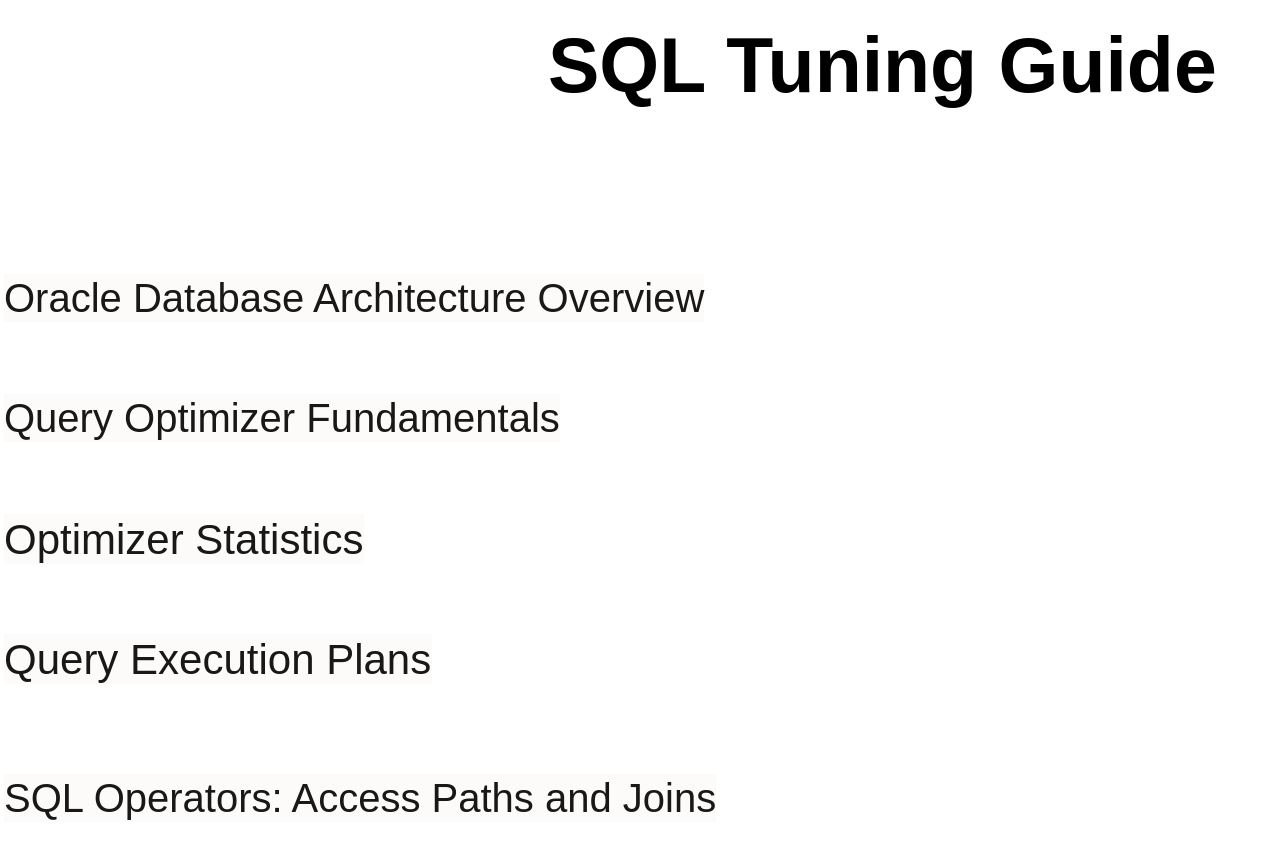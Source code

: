 <mxfile version="15.9.4" type="github" pages="3">
  <diagram id="xxkMFbhS_ljfOC89CWoo" name="overall">
    <mxGraphModel dx="2077" dy="1042" grid="1" gridSize="10" guides="1" tooltips="1" connect="1" arrows="1" fold="1" page="1" pageScale="1" pageWidth="1169" pageHeight="827" math="0" shadow="0">
      <root>
        <mxCell id="MH13Q9KeE9vLuWCFCkrq-0" />
        <mxCell id="MH13Q9KeE9vLuWCFCkrq-1" parent="MH13Q9KeE9vLuWCFCkrq-0" />
        <mxCell id="KoSHrV3W1d-s4DYCCpZp-0" value="&lt;meta charset=&quot;utf-8&quot;&gt;&lt;h1 style=&quot;box-sizing: border-box; font-size: 38.5px; margin: 0px; font-weight: 800; line-height: 1.25; background-color: transparent; padding: 2px 10px 8px 12px; font-style: normal; font-stretch: normal; letter-spacing: normal; text-align: left; max-width: 1296px; text-indent: 0px; text-transform: none; word-spacing: 0px;&quot;&gt;SQL Tuning Guide&lt;/h1&gt;" style="text;whiteSpace=wrap;html=1;fontColor=#000000;" vertex="1" parent="MH13Q9KeE9vLuWCFCkrq-1">
          <mxGeometry x="350" y="40" width="380" height="70" as="geometry" />
        </mxCell>
        <mxCell id="KoSHrV3W1d-s4DYCCpZp-1" value="&lt;meta charset=&quot;utf-8&quot; style=&quot;font-size: 20px;&quot;&gt;&lt;h2 id=&quot;TGSQL-GUID-EF45F82A-F17D-4C79-9B6A-8CBBB95F0684&quot; class=&quot;sect2&quot; style=&quot;box-sizing: border-box; font-weight: normal; line-height: 1.21; color: rgb(26, 24, 22); margin-top: 10px; margin-bottom: 10px; font-size: 20px; font-style: normal; font-stretch: normal; letter-spacing: normal; text-align: left; text-indent: 0px; text-transform: none; word-spacing: 0px; background-color: rgb(252, 251, 250);&quot;&gt;Query Optimizer Fundamentals&lt;/h2&gt;" style="text;whiteSpace=wrap;html=1;fontColor=#000000;fontSize=20;" vertex="1" parent="MH13Q9KeE9vLuWCFCkrq-1">
          <mxGeometry x="90" y="220" width="480" height="50" as="geometry" />
        </mxCell>
        <mxCell id="KoSHrV3W1d-s4DYCCpZp-2" value="&lt;meta charset=&quot;utf-8&quot; style=&quot;font-size: 21px;&quot;&gt;&lt;h2 id=&quot;TGSQL-GUID-BE44BB45-C061-4F3A-8F18-4AAC5F74C68A&quot; class=&quot;sect2&quot; style=&quot;box-sizing: border-box; font-weight: normal; line-height: 1.21; color: rgb(26, 24, 22); margin-top: 10px; margin-bottom: 10px; font-size: 21px; font-style: normal; font-stretch: normal; letter-spacing: normal; text-align: left; text-indent: 0px; text-transform: none; word-spacing: 0px; background-color: rgb(252, 251, 250);&quot;&gt;Query Execution Plans&lt;/h2&gt;" style="text;whiteSpace=wrap;html=1;fontSize=21;fontColor=#000000;" vertex="1" parent="MH13Q9KeE9vLuWCFCkrq-1">
          <mxGeometry x="90" y="340" width="360" height="70" as="geometry" />
        </mxCell>
        <mxCell id="KoSHrV3W1d-s4DYCCpZp-3" value="&lt;meta charset=&quot;utf-8&quot; style=&quot;font-size: 20px;&quot;&gt;&lt;h2 id=&quot;TGSQL-GUID-37BA8AC8-B8F5-402E-8398-552AFDACED8E&quot; class=&quot;sect2&quot; style=&quot;box-sizing: border-box; font-weight: normal; line-height: 1.21; color: rgb(26, 24, 22); margin-top: 10px; margin-bottom: 10px; font-size: 20px; font-style: normal; font-stretch: normal; letter-spacing: normal; text-align: left; text-indent: 0px; text-transform: none; word-spacing: 0px; background-color: rgb(252, 251, 250);&quot;&gt;SQL Operators: Access Paths and Joins&lt;/h2&gt;" style="text;whiteSpace=wrap;html=1;fontSize=20;fontColor=#000000;" vertex="1" parent="MH13Q9KeE9vLuWCFCkrq-1">
          <mxGeometry x="90" y="410" width="635" height="60" as="geometry" />
        </mxCell>
        <mxCell id="KoSHrV3W1d-s4DYCCpZp-4" value="&lt;meta charset=&quot;utf-8&quot; style=&quot;font-size: 21px;&quot;&gt;&lt;h2 id=&quot;TGSQL-GUID-0A2F3D52-A135-43E1-9CAB-55BFE068A297&quot; class=&quot;sect2&quot; style=&quot;box-sizing: border-box; font-weight: normal; line-height: 1.21; color: rgb(26, 24, 22); margin-top: 10px; margin-bottom: 10px; font-size: 21px; font-style: normal; font-stretch: normal; letter-spacing: normal; text-align: left; text-indent: 0px; text-transform: none; word-spacing: 0px; background-color: rgb(252, 251, 250);&quot;&gt;Optimizer Statistics&lt;/h2&gt;" style="text;whiteSpace=wrap;html=1;fontSize=21;fontColor=#000000;" vertex="1" parent="MH13Q9KeE9vLuWCFCkrq-1">
          <mxGeometry x="90" y="280" width="310" height="70" as="geometry" />
        </mxCell>
        <mxCell id="BIlU1STo-OUN1G-M9aQQ-1" value="&lt;h2 id=&quot;TGSQL-GUID-EF45F82A-F17D-4C79-9B6A-8CBBB95F0684&quot; class=&quot;sect2&quot; style=&quot;box-sizing: border-box ; font-weight: normal ; line-height: 1.21 ; color: rgb(26 , 24 , 22) ; margin-top: 10px ; margin-bottom: 10px ; font-size: 20px ; font-style: normal ; font-stretch: normal ; letter-spacing: normal ; text-align: left ; text-indent: 0px ; text-transform: none ; word-spacing: 0px ; background-color: rgb(252 , 251 , 250)&quot;&gt;Oracle Database Architecture Overview&lt;/h2&gt;" style="text;whiteSpace=wrap;html=1;fontColor=#000000;fontSize=20;" vertex="1" parent="MH13Q9KeE9vLuWCFCkrq-1">
          <mxGeometry x="90" y="160" width="480" height="50" as="geometry" />
        </mxCell>
      </root>
    </mxGraphModel>
  </diagram>
  <diagram id="9yYx3cWBsJKRU6WUZeX_" name="Query Optimizer Fundamental">
    <mxGraphModel dx="1780" dy="66" grid="1" gridSize="10" guides="1" tooltips="1" connect="1" arrows="1" fold="1" page="1" pageScale="1" pageWidth="1169" pageHeight="827" math="0" shadow="0">
      <root>
        <mxCell id="0" />
        <mxCell id="1" parent="0" />
        <mxCell id="gR8wkc3PYmkCXsu1GuSv-7" value="&lt;meta charset=&quot;utf-8&quot; style=&quot;font-size: 24px;&quot;&gt;&lt;h2 id=&quot;TGSQL-GUID-EF45F82A-F17D-4C79-9B6A-8CBBB95F0684&quot; class=&quot;sect2&quot; style=&quot;box-sizing: border-box; line-height: 1.21; color: rgb(26, 24, 22); margin-top: 10px; margin-bottom: 10px; font-size: 24px; font-style: normal; font-stretch: normal; letter-spacing: normal; text-align: left; text-indent: 0px; text-transform: none; word-spacing: 0px; background-color: rgb(252, 251, 250);&quot;&gt;Query Optimizer Fundamentals&lt;/h2&gt;" style="text;whiteSpace=wrap;html=1;fontColor=#000000;fontSize=24;fontStyle=1" parent="1" vertex="1">
          <mxGeometry x="80" y="880" width="620" height="50" as="geometry" />
        </mxCell>
        <mxCell id="gR8wkc3PYmkCXsu1GuSv-8" value="&lt;meta charset=&quot;utf-8&quot;&gt;&lt;span style=&quot;color: rgb(26, 24, 22); font-size: 16px; font-style: normal; font-weight: 400; letter-spacing: normal; text-align: left; text-indent: 0px; text-transform: none; word-spacing: 0px; background-color: rgb(252, 251, 250); display: inline; float: none;&quot;&gt;To tune Oracle SQL, you must understand the query optimizer. The optimizer is built-in software that determines the most efficient method for a statement to access data.&lt;/span&gt;" style="text;whiteSpace=wrap;html=1;fontSize=24;fontColor=#000000;" parent="1" vertex="1">
          <mxGeometry x="80" y="950" width="1000" height="110" as="geometry" />
        </mxCell>
        <mxCell id="gR8wkc3PYmkCXsu1GuSv-9" value="&lt;ul&gt;&lt;li&gt;&lt;span style=&quot;color: rgb(26 , 24 , 22) ; font-size: 16px ; font-style: normal ; font-weight: 400 ; letter-spacing: normal ; text-align: left ; text-indent: 0px ; text-transform: none ; word-spacing: 0px ; background-color: rgb(252 , 251 , 250) ; display: inline ; float: none&quot;&gt;SQL Processing&lt;/span&gt;&lt;/li&gt;&lt;li&gt;&lt;span style=&quot;color: rgb(26 , 24 , 22) ; font-size: 16px ; font-style: normal ; font-weight: 400 ; letter-spacing: normal ; text-align: left ; text-indent: 0px ; text-transform: none ; word-spacing: 0px ; background-color: rgb(252 , 251 , 250) ; display: inline ; float: none&quot;&gt;Query Optimizer Concepts&lt;/span&gt;&lt;/li&gt;&lt;li&gt;&lt;span style=&quot;color: rgb(26 , 24 , 22) ; font-size: 16px ; font-style: normal ; font-weight: 400 ; letter-spacing: normal ; text-align: left ; text-indent: 0px ; text-transform: none ; word-spacing: 0px ; background-color: rgb(252 , 251 , 250) ; display: inline ; float: none&quot;&gt;Query Transformations&lt;/span&gt;&lt;/li&gt;&lt;/ul&gt;" style="text;whiteSpace=wrap;html=1;fontSize=24;fontColor=#000000;" parent="1" vertex="1">
          <mxGeometry x="80" y="1010" width="1000" height="160" as="geometry" />
        </mxCell>
        <mxCell id="gR8wkc3PYmkCXsu1GuSv-10" value="&lt;h2 id=&quot;TGSQL-GUID-EF45F82A-F17D-4C79-9B6A-8CBBB95F0684&quot; class=&quot;sect2&quot; style=&quot;box-sizing: border-box ; line-height: 1.21 ; color: rgb(26 , 24 , 22) ; margin-top: 10px ; margin-bottom: 10px ; font-size: 24px ; font-style: normal ; font-stretch: normal ; letter-spacing: normal ; text-align: left ; text-indent: 0px ; text-transform: none ; word-spacing: 0px ; background-color: rgb(252 , 251 , 250)&quot;&gt;SQL Processing&lt;/h2&gt;" style="text;whiteSpace=wrap;html=1;fontColor=#000000;fontSize=24;fontStyle=1" parent="1" vertex="1">
          <mxGeometry x="60" y="1690" width="620" height="50" as="geometry" />
        </mxCell>
        <mxCell id="gR8wkc3PYmkCXsu1GuSv-11" value="" style="shape=image;verticalLabelPosition=bottom;labelBackgroundColor=#ffffff;verticalAlign=top;aspect=fixed;imageAspect=0;image=https://docs.oracle.com/en/database/oracle/oracle-database/19/tgsql/img/cncpt250.gif;" parent="1" vertex="1">
          <mxGeometry x="69.71" y="1783" width="345.29" height="570" as="geometry" />
        </mxCell>
        <mxCell id="gR8wkc3PYmkCXsu1GuSv-12" value="Syntax Check" style="text;html=1;strokeColor=none;fillColor=none;align=left;verticalAlign=top;whiteSpace=wrap;rounded=0;fontSize=24;fontColor=#000000;" parent="1" vertex="1">
          <mxGeometry x="560" y="1840" width="490" height="37" as="geometry" />
        </mxCell>
        <mxCell id="gR8wkc3PYmkCXsu1GuSv-13" value="SQL&amp;gt; SELECT * FORM employees;&#xa;SELECT * FORM employees&#xa;&amp;nbsp; &amp;nbsp; &amp;nbsp; &amp;nbsp; &amp;nbsp;*&#xa;ERROR at line 1:&#xa;ORA-00923: FROM keyword not found where expected" style="text;whiteSpace=wrap;html=1;fontSize=15;fontColor=#000000;" parent="1" vertex="1">
          <mxGeometry x="560" y="1878" width="550" height="122" as="geometry" />
        </mxCell>
        <mxCell id="gR8wkc3PYmkCXsu1GuSv-14" value="Semantic Check" style="text;html=1;strokeColor=none;fillColor=none;align=left;verticalAlign=top;whiteSpace=wrap;rounded=0;fontSize=24;fontColor=#000000;" parent="1" vertex="1">
          <mxGeometry x="560" y="2010" width="490" height="37" as="geometry" />
        </mxCell>
        <mxCell id="gR8wkc3PYmkCXsu1GuSv-15" value="SQL&gt; SELECT * FROM nonexistent_table;&#xa;SELECT * FROM nonexistent_table&#xa;              *&#xa;ERROR at line 1:&#xa;ORA-00942: table or view does not exist" style="text;whiteSpace=wrap;html=1;fontSize=15;fontColor=#000000;" parent="1" vertex="1">
          <mxGeometry x="560" y="2060" width="310" height="110" as="geometry" />
        </mxCell>
        <mxCell id="gR8wkc3PYmkCXsu1GuSv-16" value="" style="shape=image;verticalLabelPosition=bottom;labelBackgroundColor=#ffffff;verticalAlign=top;aspect=fixed;imageAspect=0;image=https://docs.oracle.com/en/database/oracle/oracle-database/19/tgsql/img/cncpt251.gif;" parent="1" vertex="1">
          <mxGeometry x="60" y="2580" width="520" height="323" as="geometry" />
        </mxCell>
        <mxCell id="gR8wkc3PYmkCXsu1GuSv-17" value="Shared pool Check" style="text;html=1;strokeColor=none;fillColor=none;align=left;verticalAlign=top;whiteSpace=wrap;rounded=0;fontSize=24;fontColor=#000000;" parent="1" vertex="1">
          <mxGeometry x="60" y="2510" width="490" height="37" as="geometry" />
        </mxCell>
        <UserObject label="https://docs.oracle.com/en/database/oracle/oracle-database/19/tgsql/sql-processing.html#GUID-BFF0B26C-0A5D-4F79-B01E-8E1C4064A6AD" link="https://docs.oracle.com/en/database/oracle/oracle-database/19/tgsql/sql-processing.html#GUID-BFF0B26C-0A5D-4F79-B01E-8E1C4064A6AD" id="gR8wkc3PYmkCXsu1GuSv-18">
          <mxCell style="text;whiteSpace=wrap;html=1;fontSize=15;fontColor=#000000;" parent="1" vertex="1">
            <mxGeometry x="320" y="2510" width="820" height="50" as="geometry" />
          </mxCell>
        </UserObject>
        <mxCell id="gR8wkc3PYmkCXsu1GuSv-19" value="&lt;meta charset=&quot;utf-8&quot;&gt;&lt;p style=&quot;box-sizing: border-box; margin: 0px 0px 0.5em; font-weight: 400; font-style: normal; font-stretch: normal; line-height: 1.44; letter-spacing: normal; text-align: left; color: rgb(26, 24, 22); font-size: 16px; text-indent: 0px; text-transform: none; word-spacing: 0px; background-color: rgb(252, 251, 250);&quot;&gt;Hard parse&lt;/p&gt;&lt;p style=&quot;box-sizing: border-box; margin: 0px 0px 0.5em; font-weight: 400; font-style: normal; font-stretch: normal; line-height: 1.44; letter-spacing: normal; text-align: left; color: rgb(26, 24, 22); font-size: 16px; text-indent: 0px; text-transform: none; word-spacing: 0px; background-color: rgb(252, 251, 250);&quot;&gt;If Oracle Database cannot reuse existing code, then it must build a new executable version of the application code. This operation is known as a&lt;span&gt;&amp;nbsp;&lt;/span&gt;&lt;a href=&quot;https://docs.oracle.com/en/database/oracle/oracle-database/19/tgsql/glossary.html#GUID-AB764C9E-2F03-49A9-BF8B-36A9FBD03BCE&quot; style=&quot;box-sizing: border-box ; background-color: transparent ; color: rgb(0 , 104 , 140) ; text-decoration: none&quot;&gt;&lt;span class=&quot;xrefglossterm&quot; style=&quot;box-sizing: border-box ; font-weight: bold&quot;&gt;hard parse&lt;/span&gt;&lt;/a&gt;, or a&lt;span&gt;&amp;nbsp;&lt;/span&gt;&lt;a href=&quot;https://docs.oracle.com/en/database/oracle/oracle-database/19/tgsql/glossary.html#GUID-D12396D3-DCDA-4A61-8891-64AD81876EFD&quot; style=&quot;box-sizing: border-box ; background-color: transparent ; color: rgb(0 , 104 , 140) ; text-decoration: none&quot;&gt;&lt;span class=&quot;xrefglossterm&quot; style=&quot;box-sizing: border-box ; font-weight: bold&quot;&gt;library cache miss&lt;/span&gt;&lt;/a&gt;.&lt;/p&gt;" style="text;whiteSpace=wrap;html=1;fontSize=15;fontColor=#000000;" parent="1" vertex="1">
          <mxGeometry x="60" y="2930" width="890" height="120" as="geometry" />
        </mxCell>
        <mxCell id="gR8wkc3PYmkCXsu1GuSv-20" value="&lt;meta charset=&quot;utf-8&quot;&gt;&lt;p style=&quot;box-sizing: border-box; margin: 0px 0px 0.5em; font-weight: 400; font-style: normal; font-stretch: normal; line-height: 1.44; letter-spacing: normal; text-align: left; color: rgb(26, 24, 22); font-size: 16px; text-indent: 0px; text-transform: none; word-spacing: 0px; background-color: rgb(252, 251, 250);&quot;&gt;Soft parse&lt;/p&gt;&lt;p style=&quot;box-sizing: border-box; margin: 0px 0px 0.5em; font-weight: 400; font-style: normal; font-stretch: normal; line-height: 1.44; letter-spacing: normal; text-align: left; color: rgb(26, 24, 22); font-size: 16px; text-indent: 0px; text-transform: none; word-spacing: 0px; background-color: rgb(252, 251, 250);&quot;&gt;A&lt;span&gt;&amp;nbsp;&lt;/span&gt;&lt;a href=&quot;https://docs.oracle.com/en/database/oracle/oracle-database/19/tgsql/glossary.html#GUID-BA91B10B-FBA3-4DF6-B59B-9AA57C683D33&quot; style=&quot;box-sizing: border-box ; background-color: transparent ; color: rgb(0 , 104 , 140) ; text-decoration: none&quot;&gt;&lt;span class=&quot;xrefglossterm&quot; style=&quot;box-sizing: border-box ; font-weight: bold&quot;&gt;soft parse&lt;/span&gt;&lt;/a&gt;&lt;span&gt;&amp;nbsp;&lt;/span&gt;is any parse that is not a hard parse. If the submitted statement is the same as a reusable SQL statement in the shared pool, then Oracle Database reuses the existing code. This reuse of code is also called a&lt;span&gt;&amp;nbsp;&lt;/span&gt;&lt;a href=&quot;https://docs.oracle.com/en/database/oracle/oracle-database/19/tgsql/glossary.html#GUID-22628BDA-52D1-4349-827A-071163A13D1A&quot; style=&quot;box-sizing: border-box ; background-color: transparent ; color: rgb(0 , 104 , 140) ; text-decoration: none&quot;&gt;&lt;span class=&quot;xrefglossterm&quot; style=&quot;box-sizing: border-box ; font-weight: bold&quot;&gt;library cache hit&lt;/span&gt;&lt;/a&gt;.&lt;/p&gt;" style="text;whiteSpace=wrap;html=1;fontSize=15;fontColor=#000000;" parent="1" vertex="1">
          <mxGeometry x="60" y="3040" width="950" height="150" as="geometry" />
        </mxCell>
        <mxCell id="gR8wkc3PYmkCXsu1GuSv-21" value="&lt;meta charset=&quot;utf-8&quot;&gt;&lt;h4 id=&quot;TGSQL-GUID-0196D949-6B0F-4DB0-BCCF-768F16B0964C&quot; class=&quot;sect4&quot; style=&quot;box-sizing: border-box; font-weight: 400; line-height: 1.1; color: rgb(26, 24, 22); margin-top: 10px; margin-bottom: 10px; font-size: 21px; background: rgb(252, 251, 250); font-style: normal; letter-spacing: normal; text-align: left; text-indent: 0px; text-transform: none; word-spacing: 0px;&quot;&gt;SQL Optimization&lt;/h4&gt;&lt;div style=&quot;box-sizing: border-box; color: rgb(26, 24, 22); font-size: 16px; font-style: normal; font-weight: 400; letter-spacing: normal; text-align: left; text-indent: 0px; text-transform: none; word-spacing: 0px; background-color: rgb(252, 251, 250);&quot;&gt;&lt;br class=&quot;Apple-interchange-newline&quot;&gt;&lt;/div&gt;" style="text;whiteSpace=wrap;html=1;fontSize=15;fontColor=#000000;" parent="1" vertex="1">
          <mxGeometry x="50" y="3140" width="410" height="50" as="geometry" />
        </mxCell>
        <mxCell id="gR8wkc3PYmkCXsu1GuSv-22" value="&lt;meta charset=&quot;utf-8&quot;&gt;&lt;p style=&quot;box-sizing: border-box; margin: 14px 0px; font-weight: 400; font-style: normal; font-stretch: normal; line-height: 1.44; letter-spacing: normal; text-align: left; color: rgb(26, 24, 22); font-size: 16px; text-indent: 0px; text-transform: none; word-spacing: 0px; background-color: rgb(252, 251, 250);&quot;&gt;During optimization, Oracle Database must perform a hard parse at least once for every unique DML statement and performs the optimization during this parse.&lt;/p&gt;&lt;p style=&quot;box-sizing: border-box; margin: 14px 0px; font-weight: 400; font-style: normal; font-stretch: normal; line-height: 1.44; letter-spacing: normal; text-align: left; color: rgb(26, 24, 22); font-size: 16px; text-indent: 0px; text-transform: none; word-spacing: 0px; background-color: rgb(252, 251, 250);&quot;&gt;The database does not optimize DDL. The only exception is when the DDL includes a DML component such as a subquery that requires optimization.&lt;/p&gt;" style="text;whiteSpace=wrap;html=1;fontSize=15;fontColor=#000000;" parent="1" vertex="1">
          <mxGeometry x="50" y="3180" width="1090" height="140" as="geometry" />
        </mxCell>
        <mxCell id="gR8wkc3PYmkCXsu1GuSv-23" value="&lt;meta charset=&quot;utf-8&quot;&gt;&lt;h4 id=&quot;TGSQL-GUID-E052E274-586D-4D76-960F-B831140F7B94&quot; class=&quot;sect4&quot; style=&quot;box-sizing: border-box; font-weight: 400; line-height: 1.1; color: rgb(26, 24, 22); margin-top: 10px; margin-bottom: 10px; font-size: 21px; background: rgb(252, 251, 250); font-style: normal; letter-spacing: normal; text-align: left; text-indent: 0px; text-transform: none; word-spacing: 0px;&quot;&gt;SQL Row Source Generation&lt;/h4&gt;" style="text;whiteSpace=wrap;html=1;fontSize=15;fontColor=#000000;" parent="1" vertex="1">
          <mxGeometry x="50" y="3340" width="720" height="50" as="geometry" />
        </mxCell>
        <mxCell id="gR8wkc3PYmkCXsu1GuSv-24" value="&lt;meta charset=&quot;utf-8&quot;&gt;&lt;span style=&quot;color: rgb(26, 24, 22); font-size: 16px; font-style: normal; font-weight: 400; letter-spacing: normal; text-align: left; text-indent: 0px; text-transform: none; word-spacing: 0px; background-color: rgb(252, 251, 250); display: inline; float: none;&quot;&gt;The&lt;span&gt;&amp;nbsp;&lt;/span&gt;&lt;/span&gt;&lt;strong class=&quot;term&quot; style=&quot;box-sizing: border-box; font-weight: 700; color: rgb(26, 24, 22); font-size: 16px; font-style: normal; letter-spacing: normal; text-align: left; text-indent: 0px; text-transform: none; word-spacing: 0px; background-color: rgb(252, 251, 250);&quot;&gt;row source generator&lt;/strong&gt;&lt;span style=&quot;color: rgb(26, 24, 22); font-size: 16px; font-style: normal; font-weight: 400; letter-spacing: normal; text-align: left; text-indent: 0px; text-transform: none; word-spacing: 0px; background-color: rgb(252, 251, 250); display: inline; float: none;&quot;&gt;&lt;span&gt;&amp;nbsp;&lt;/span&gt;is software that receives the optimal execution plan from the optimizer and produces an iterative execution plan that is usable by the rest of the database.&lt;/span&gt;" style="text;whiteSpace=wrap;html=1;fontSize=15;fontColor=#000000;" parent="1" vertex="1">
          <mxGeometry x="50" y="3390" width="1070" height="70" as="geometry" />
        </mxCell>
        <mxCell id="gR8wkc3PYmkCXsu1GuSv-26" value="&lt;meta charset=&quot;utf-8&quot;&gt;&lt;p style=&quot;box-sizing: border-box; margin: 14px 0px; font-weight: 400; font-style: normal; font-stretch: normal; line-height: 1.44; letter-spacing: normal; text-align: left; color: rgb(26, 24, 22); font-size: 16px; text-indent: 0px; text-transform: none; word-spacing: 0px; background-color: rgb(252, 251, 250);&quot;&gt;A&lt;span&gt;&amp;nbsp;&lt;/span&gt;&lt;a href=&quot;https://docs.oracle.com/en/database/oracle/oracle-database/19/tgsql/glossary.html#GUID-BDE98BD8-BC33-45AD-97BF-81831BF94B04&quot; style=&quot;box-sizing: border-box ; background-color: transparent ; color: rgb(0 , 104 , 140) ; text-decoration: none&quot;&gt;&lt;span class=&quot;xrefglossterm&quot; style=&quot;box-sizing: border-box ; font-weight: bold&quot;&gt;row source&lt;/span&gt;&lt;/a&gt;&lt;span&gt;&amp;nbsp;&lt;/span&gt;is a row set returned by a step in the execution plan along with a control structure that can iteratively process the rows. The row source can be a table, view, or result of a join or grouping operation.&lt;/p&gt;&lt;p style=&quot;box-sizing: border-box; margin: 14px 0px; font-weight: 400; font-style: normal; font-stretch: normal; line-height: 1.44; letter-spacing: normal; text-align: left; color: rgb(26, 24, 22); font-size: 16px; text-indent: 0px; text-transform: none; word-spacing: 0px; background-color: rgb(252, 251, 250);&quot;&gt;The row source generator produces a&lt;span&gt;&amp;nbsp;&lt;/span&gt;&lt;a href=&quot;https://docs.oracle.com/en/database/oracle/oracle-database/19/tgsql/glossary.html#GUID-8C474809-DFD4-4EA6-90FE-A17882D07E58&quot; style=&quot;box-sizing: border-box ; background-color: transparent ; color: rgb(0 , 104 , 140) ; text-decoration: none&quot;&gt;&lt;span class=&quot;xrefglossterm&quot; style=&quot;box-sizing: border-box ; font-weight: bold&quot;&gt;row source tree&lt;/span&gt;&lt;/a&gt;, which is a collection of row sources. The row source tree shows the following information:&lt;/p&gt;&lt;ul style=&quot;box-sizing: border-box; margin-top: 0px; margin-bottom: 10px; color: rgb(26, 24, 22); font-size: 16px; font-style: normal; font-weight: 400; letter-spacing: normal; text-align: left; text-indent: 0px; text-transform: none; word-spacing: 0px; background-color: rgb(252, 251, 250); list-style-type: disc;&quot;&gt;&lt;li style=&quot;box-sizing: border-box ; margin-top: 0.5em ; margin-bottom: 0.5em&quot;&gt;&lt;p style=&quot;box-sizing: border-box ; margin: 0px 0px 0.5em ; font-weight: normal ; font-style: normal ; font-stretch: normal ; line-height: 1.44 ; letter-spacing: normal ; text-align: left ; color: rgb(26 , 24 , 22)&quot;&gt;An ordering of the tables referenced by the statement&lt;/p&gt;&lt;/li&gt;&lt;li style=&quot;box-sizing: border-box ; margin-top: 0.5em ; margin-bottom: 0.5em&quot;&gt;&lt;p style=&quot;box-sizing: border-box ; margin: 0px 0px 0.5em ; font-weight: normal ; font-style: normal ; font-stretch: normal ; line-height: 1.44 ; letter-spacing: normal ; text-align: left ; color: rgb(26 , 24 , 22)&quot;&gt;An access method for each table mentioned in the statement&lt;/p&gt;&lt;/li&gt;&lt;li style=&quot;box-sizing: border-box ; margin-top: 0.5em ; margin-bottom: 0.5em&quot;&gt;&lt;p style=&quot;box-sizing: border-box ; margin: 0px 0px 0.5em ; font-weight: normal ; font-style: normal ; font-stretch: normal ; line-height: 1.44 ; letter-spacing: normal ; text-align: left ; color: rgb(26 , 24 , 22)&quot;&gt;A join method for tables affected by join operations in the statement&lt;/p&gt;&lt;/li&gt;&lt;li style=&quot;box-sizing: border-box ; margin-top: 0.5em ; margin-bottom: 0.5em&quot;&gt;&lt;p style=&quot;box-sizing: border-box ; margin: 0px 0px 0.5em ; font-weight: normal ; font-style: normal ; font-stretch: normal ; line-height: 1.44 ; letter-spacing: normal ; text-align: left ; color: rgb(26 , 24 , 22)&quot;&gt;Data operations such as filter, sort, or aggregation&lt;/p&gt;&lt;/li&gt;&lt;/ul&gt;" style="text;whiteSpace=wrap;html=1;fontSize=15;fontColor=#000000;" parent="1" vertex="1">
          <mxGeometry x="50" y="3450" width="1100" height="320" as="geometry" />
        </mxCell>
        <mxCell id="gR8wkc3PYmkCXsu1GuSv-27" value="SELECT e.last_name, j.job_title, d.department_name &#xa;FROM   hr.employees e, hr.departments d, hr.jobs j&#xa;WHERE  e.department_id = d.department_id&#xa;AND    e.job_id = j.job_id&#xa;AND    e.last_name LIKE &#39;A%&#39;;&#xa; &#xa;Execution Plan&#xa;----------------------------------------------------------&#xa;Plan hash value: 975837011&#xa;&#xa;&#xa;---------------------------------------------------------------------------&#xa;| Id| Operation                    | Name      |Rows|Bytes|Cost(%CPU)|Time|&#xa;---------------------------------------------------------------------------&#xa;| 0| SELECT STATEMENT              |             | 3 |189 |7(15)|00:00:01 |&#xa;|*1|  HASH JOIN                    |             | 3 |189 |7(15)|00:00:01 |&#xa;|*2|   HASH JOIN                   |             | 3 |141 |5(20)|00:00:01 |&#xa;| 3|    TABLE ACCESS BY INDEX ROWID| EMPLOYEES   | 3 | 60 |2 (0)|00:00:01 |&#xa;|*4|     INDEX RANGE SCAN          | EMP_NAME_IX | 3 |    |1 (0)|00:00:01 |&#xa;| 5|    TABLE ACCESS FULL          | JOBS        |19 |513 |2 (0)|00:00:01 |&#xa;| 6|   TABLE ACCESS FULL           | DEPARTMENTS |27 |432 |2 (0)|00:00:01 |&#xa;---------------------------------------------------------------------------&#xa; &#xa;Predicate Information (identified by operation id):&#xa;---------------------------------------------------&#xa; &#xa;   1 - access(&quot;E&quot;.&quot;DEPARTMENT_ID&quot;=&quot;D&quot;.&quot;DEPARTMENT_ID&quot;)&#xa;   2 - access(&quot;E&quot;.&quot;JOB_ID&quot;=&quot;J&quot;.&quot;JOB_ID&quot;)&#xa;   4 - access(&quot;E&quot;.&quot;LAST_NAME&quot; LIKE &#39;A%&#39;)&#xa;       filter(&quot;E&quot;.&quot;LAST_NAME&quot; LIKE &#39;A%&#39;)" style="text;whiteSpace=wrap;html=1;fontSize=15;fontColor=#000000;" parent="1" vertex="1">
          <mxGeometry x="60" y="3870" width="930" height="570" as="geometry" />
        </mxCell>
        <mxCell id="gR8wkc3PYmkCXsu1GuSv-29" value="&lt;p class=&quot;titleinexample&quot; style=&quot;box-sizing: border-box ; margin: 14px 0px ; font-weight: normal ; font-style: normal ; font-stretch: normal ; line-height: 1.44 ; letter-spacing: normal ; text-align: left ; color: rgb(26 , 24 , 22) ; font-size: 16px ; text-indent: 0px ; text-transform: none ; word-spacing: 0px ; background-color: rgb(252 , 251 , 250)&quot;&gt;Example&amp;nbsp; Execution Plan&lt;/p&gt;&lt;p style=&quot;box-sizing: border-box ; margin: 14px 0px ; font-weight: 400 ; font-style: normal ; font-stretch: normal ; line-height: 1.44 ; letter-spacing: normal ; text-align: left ; color: rgb(26 , 24 , 22) ; font-size: 16px ; text-indent: 0px ; text-transform: none ; word-spacing: 0px ; background-color: rgb(252 , 251 , 250)&quot;&gt;This example shows the execution plan of a&lt;span&gt;&amp;nbsp;&lt;/span&gt;&lt;code class=&quot;codeph&quot; style=&quot;box-sizing: border-box ; font-family: &amp;#34;courier new&amp;#34; , &amp;#34;courier&amp;#34; , monospace ; font-size: inherit ; padding: 0px ; color: inherit ; background: inherit ; border-radius: 4px&quot;&gt;SELECT&lt;/code&gt;&lt;span&gt;&amp;nbsp;&lt;/span&gt;statement when&lt;span&gt;&amp;nbsp;&lt;/span&gt;&lt;code class=&quot;codeph&quot; style=&quot;box-sizing: border-box ; font-family: &amp;#34;courier new&amp;#34; , &amp;#34;courier&amp;#34; , monospace ; font-size: inherit ; padding: 0px ; color: inherit ; background: inherit ; border-radius: 4px&quot;&gt;AUTOTRACE&lt;/code&gt;&lt;span&gt;&amp;nbsp;&lt;/span&gt;is enabled. The statement selects the last name, job title, and department name for all employees whose last names begin with the letter&lt;span&gt;&amp;nbsp;&lt;/span&gt;&lt;code class=&quot;codeph&quot; style=&quot;box-sizing: border-box ; font-family: &amp;#34;courier new&amp;#34; , &amp;#34;courier&amp;#34; , monospace ; font-size: inherit ; padding: 0px ; color: inherit ; background: inherit ; border-radius: 4px&quot;&gt;A&lt;/code&gt;. The execution plan for this statement is the output of the row source generator.&lt;/p&gt;" style="text;whiteSpace=wrap;html=1;fontSize=15;fontColor=#000000;" parent="1" vertex="1">
          <mxGeometry x="60" y="3700" width="1050" height="200" as="geometry" />
        </mxCell>
      </root>
    </mxGraphModel>
  </diagram>
  <diagram id="Bkw4jROTsW2EL8dxdjOm" name="oracle DB architecture">
    <mxGraphModel dx="1246" dy="625" grid="1" gridSize="10" guides="1" tooltips="1" connect="1" arrows="1" fold="1" page="1" pageScale="1" pageWidth="1169" pageHeight="827" math="0" shadow="0">
      <root>
        <mxCell id="f7KR5rhGR48Rg2OflenR-0" />
        <mxCell id="f7KR5rhGR48Rg2OflenR-1" parent="f7KR5rhGR48Rg2OflenR-0" />
        <mxCell id="f7KR5rhGR48Rg2OflenR-2" value="" style="shape=image;verticalLabelPosition=bottom;labelBackgroundColor=#ffffff;verticalAlign=top;aspect=fixed;imageAspect=0;image=https://geodatamaster.files.wordpress.com/2013/09/database-architecture-page-001.jpg;" vertex="1" parent="f7KR5rhGR48Rg2OflenR-1">
          <mxGeometry x="40" y="120" width="1068.91" height="756.46" as="geometry" />
        </mxCell>
        <mxCell id="f7KR5rhGR48Rg2OflenR-3" value="Oracle Database Architecture Overview" style="text;html=1;strokeColor=none;fillColor=none;align=center;verticalAlign=middle;whiteSpace=wrap;rounded=0;fontSize=28;" vertex="1" parent="f7KR5rhGR48Rg2OflenR-1">
          <mxGeometry x="60" y="40" width="1000" height="30" as="geometry" />
        </mxCell>
        <mxCell id="FofSB_iw9ayBThvsCzOD-0" value="&lt;h2 id=&quot;TGSQL-GUID-EF45F82A-F17D-4C79-9B6A-8CBBB95F0684&quot; class=&quot;sect2&quot; style=&quot;box-sizing: border-box ; font-weight: normal ; line-height: 1.21 ; color: rgb(26 , 24 , 22) ; margin-top: 10px ; margin-bottom: 10px ; font-size: 20px ; font-style: normal ; font-stretch: normal ; letter-spacing: normal ; text-align: left ; text-indent: 0px ; text-transform: none ; word-spacing: 0px ; background-color: rgb(252 , 251 , 250)&quot;&gt;Database Data Blocks in Detail&lt;/h2&gt;" style="text;whiteSpace=wrap;html=1;fontColor=#000000;fontSize=20;" vertex="1" parent="f7KR5rhGR48Rg2OflenR-1">
          <mxGeometry x="70" y="940" width="480" height="50" as="geometry" />
        </mxCell>
        <mxCell id="FofSB_iw9ayBThvsCzOD-1" value="&lt;h2 id=&quot;TGSQL-GUID-EF45F82A-F17D-4C79-9B6A-8CBBB95F0684&quot; class=&quot;sect2&quot; style=&quot;box-sizing: border-box ; font-weight: normal ; line-height: 1.21 ; color: rgb(26 , 24 , 22) ; margin-top: 10px ; margin-bottom: 10px ; font-size: 20px ; font-style: normal ; font-stretch: normal ; letter-spacing: normal ; text-align: left ; text-indent: 0px ; text-transform: none ; word-spacing: 0px ; background-color: rgb(252 , 251 , 250)&quot;&gt;What is PGA&lt;/h2&gt;" style="text;whiteSpace=wrap;html=1;fontColor=#000000;fontSize=20;" vertex="1" parent="f7KR5rhGR48Rg2OflenR-1">
          <mxGeometry x="70" y="980" width="480" height="50" as="geometry" />
        </mxCell>
        <mxCell id="FofSB_iw9ayBThvsCzOD-2" value="&lt;h2 id=&quot;TGSQL-GUID-EF45F82A-F17D-4C79-9B6A-8CBBB95F0684&quot; class=&quot;sect2&quot; style=&quot;box-sizing: border-box ; font-weight: normal ; line-height: 1.21 ; color: rgb(26 , 24 , 22) ; margin-top: 10px ; margin-bottom: 10px ; font-size: 20px ; font-style: normal ; font-stretch: normal ; letter-spacing: normal ; text-align: left ; text-indent: 0px ; text-transform: none ; word-spacing: 0px ; background-color: rgb(252 , 251 , 250)&quot;&gt;What is Shared Pool&lt;/h2&gt;" style="text;whiteSpace=wrap;html=1;fontColor=#000000;fontSize=20;" vertex="1" parent="f7KR5rhGR48Rg2OflenR-1">
          <mxGeometry x="70" y="1020" width="480" height="50" as="geometry" />
        </mxCell>
        <mxCell id="FofSB_iw9ayBThvsCzOD-3" value="&lt;h2 id=&quot;TGSQL-GUID-EF45F82A-F17D-4C79-9B6A-8CBBB95F0684&quot; class=&quot;sect2&quot; style=&quot;box-sizing: border-box ; font-weight: normal ; line-height: 1.21 ; color: rgb(26 , 24 , 22) ; margin-top: 10px ; margin-bottom: 10px ; font-size: 20px ; font-style: normal ; font-stretch: normal ; letter-spacing: normal ; text-align: left ; text-indent: 0px ; text-transform: none ; word-spacing: 0px ; background-color: rgb(252 , 251 , 250)&quot;&gt;What is Buffer Cache&lt;/h2&gt;" style="text;whiteSpace=wrap;html=1;fontColor=#000000;fontSize=20;" vertex="1" parent="f7KR5rhGR48Rg2OflenR-1">
          <mxGeometry x="70" y="1060" width="480" height="50" as="geometry" />
        </mxCell>
        <mxCell id="FofSB_iw9ayBThvsCzOD-4" value="&lt;h2 id=&quot;TGSQL-GUID-EF45F82A-F17D-4C79-9B6A-8CBBB95F0684&quot; class=&quot;sect2&quot; style=&quot;box-sizing: border-box ; font-weight: normal ; line-height: 1.21 ; color: rgb(26 , 24 , 22) ; margin-top: 10px ; margin-bottom: 10px ; font-size: 20px ; font-style: normal ; font-stretch: normal ; letter-spacing: normal ; text-align: left ; text-indent: 0px ; text-transform: none ; word-spacing: 0px ; background-color: rgb(252 , 251 , 250)&quot;&gt;What is Redo Log Buffer&lt;/h2&gt;" style="text;whiteSpace=wrap;html=1;fontColor=#000000;fontSize=20;" vertex="1" parent="f7KR5rhGR48Rg2OflenR-1">
          <mxGeometry x="70" y="1100" width="480" height="50" as="geometry" />
        </mxCell>
        <mxCell id="FofSB_iw9ayBThvsCzOD-5" value="&lt;h2 id=&quot;TGSQL-GUID-EF45F82A-F17D-4C79-9B6A-8CBBB95F0684&quot; class=&quot;sect2&quot; style=&quot;box-sizing: border-box ; font-weight: normal ; line-height: 1.21 ; color: rgb(26 , 24 , 22) ; margin-top: 10px ; margin-bottom: 10px ; font-size: 20px ; font-style: normal ; font-stretch: normal ; letter-spacing: normal ; text-align: left ; text-indent: 0px ; text-transform: none ; word-spacing: 0px ; background-color: rgb(252 , 251 , 250)&quot;&gt;What is Undo&lt;/h2&gt;" style="text;whiteSpace=wrap;html=1;fontColor=#000000;fontSize=20;" vertex="1" parent="f7KR5rhGR48Rg2OflenR-1">
          <mxGeometry x="70" y="1140" width="480" height="50" as="geometry" />
        </mxCell>
        <mxCell id="FofSB_iw9ayBThvsCzOD-6" value="&lt;h2 id=&quot;TGSQL-GUID-EF45F82A-F17D-4C79-9B6A-8CBBB95F0684&quot; class=&quot;sect2&quot; style=&quot;box-sizing: border-box ; font-weight: normal ; line-height: 1.21 ; color: rgb(26 , 24 , 22) ; margin-top: 10px ; margin-bottom: 10px ; font-size: 20px ; font-style: normal ; font-stretch: normal ; letter-spacing: normal ; text-align: left ; text-indent: 0px ; text-transform: none ; word-spacing: 0px ; background-color: rgb(252 , 251 , 250)&quot;&gt;How a DML is processed and commited&lt;/h2&gt;" style="text;whiteSpace=wrap;html=1;fontColor=#000000;fontSize=20;" vertex="1" parent="f7KR5rhGR48Rg2OflenR-1">
          <mxGeometry x="70" y="1180" width="480" height="50" as="geometry" />
        </mxCell>
        <mxCell id="FofSB_iw9ayBThvsCzOD-7" value="&lt;h2 id=&quot;TGSQL-GUID-EF45F82A-F17D-4C79-9B6A-8CBBB95F0684&quot; class=&quot;sect2&quot; style=&quot;box-sizing: border-box ; font-weight: normal ; line-height: 1.21 ; color: rgb(26 , 24 , 22) ; margin-top: 10px ; margin-bottom: 10px ; font-size: 20px ; font-style: normal ; font-stretch: normal ; letter-spacing: normal ; text-align: left ; text-indent: 0px ; text-transform: none ; word-spacing: 0px ; background-color: rgb(252 , 251 , 250)&quot;&gt;Automatic Memory Management&lt;/h2&gt;" style="text;whiteSpace=wrap;html=1;fontColor=#000000;fontSize=20;" vertex="1" parent="f7KR5rhGR48Rg2OflenR-1">
          <mxGeometry x="70" y="1220" width="480" height="50" as="geometry" />
        </mxCell>
        <mxCell id="FofSB_iw9ayBThvsCzOD-8" value="&lt;h2 id=&quot;TGSQL-GUID-EF45F82A-F17D-4C79-9B6A-8CBBB95F0684&quot; class=&quot;sect2&quot; style=&quot;box-sizing: border-box ; font-weight: normal ; line-height: 1.21 ; color: rgb(26 , 24 , 22) ; margin-top: 10px ; margin-bottom: 10px ; font-size: 20px ; font-style: normal ; font-stretch: normal ; letter-spacing: normal ; text-align: left ; text-indent: 0px ; text-transform: none ; word-spacing: 0px ; background-color: rgb(252 , 251 , 250)&quot;&gt;Oracle Database Storage Architecture&lt;/h2&gt;" style="text;whiteSpace=wrap;html=1;fontColor=#000000;fontSize=20;" vertex="1" parent="f7KR5rhGR48Rg2OflenR-1">
          <mxGeometry x="70" y="1260" width="480" height="50" as="geometry" />
        </mxCell>
        <mxCell id="FofSB_iw9ayBThvsCzOD-9" value="&lt;h2 id=&quot;TGSQL-GUID-EF45F82A-F17D-4C79-9B6A-8CBBB95F0684&quot; class=&quot;sect2&quot; style=&quot;box-sizing: border-box ; font-weight: normal ; line-height: 1.21 ; color: rgb(26 , 24 , 22) ; margin-top: 10px ; margin-bottom: 10px ; font-size: 20px ; font-style: normal ; font-stretch: normal ; letter-spacing: normal ; text-align: left ; text-indent: 0px ; text-transform: none ; word-spacing: 0px ; background-color: rgb(252 , 251 , 250)&quot;&gt;Logical and Physical Database Structure&lt;/h2&gt;" style="text;whiteSpace=wrap;html=1;fontColor=#000000;fontSize=20;" vertex="1" parent="f7KR5rhGR48Rg2OflenR-1">
          <mxGeometry x="70" y="1300" width="480" height="50" as="geometry" />
        </mxCell>
      </root>
    </mxGraphModel>
  </diagram>
</mxfile>

